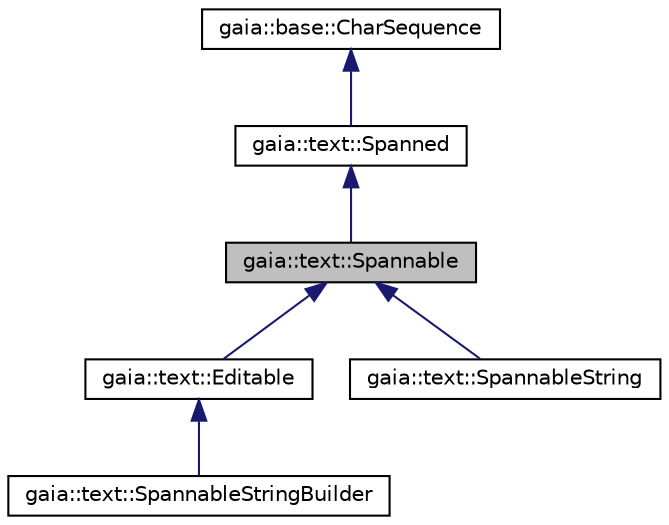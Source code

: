 digraph G
{
  edge [fontname="Helvetica",fontsize="10",labelfontname="Helvetica",labelfontsize="10"];
  node [fontname="Helvetica",fontsize="10",shape=record];
  Node1 [label="gaia::text::Spannable",height=0.2,width=0.4,color="black", fillcolor="grey75", style="filled" fontcolor="black"];
  Node2 -> Node1 [dir=back,color="midnightblue",fontsize="10",style="solid",fontname="Helvetica"];
  Node2 [label="gaia::text::Spanned",height=0.2,width=0.4,color="black", fillcolor="white", style="filled",URL="$d3/d76/classgaia_1_1text_1_1_spanned.html",tooltip="This is the interface for text that has markup objects attached to ranges of it."];
  Node3 -> Node2 [dir=back,color="midnightblue",fontsize="10",style="solid",fontname="Helvetica"];
  Node3 [label="gaia::base::CharSequence",height=0.2,width=0.4,color="black", fillcolor="white", style="filled",URL="$d1/d0f/classgaia_1_1base_1_1_char_sequence.html",tooltip="This interface represents an ordered set of characters and defines the methods to probe them..."];
  Node1 -> Node4 [dir=back,color="midnightblue",fontsize="10",style="solid",fontname="Helvetica"];
  Node4 [label="gaia::text::Editable",height=0.2,width=0.4,color="black", fillcolor="white", style="filled",URL="$d6/d89/classgaia_1_1text_1_1_editable.html",tooltip="This is the interface for text whose content and markup can be changed (as opposed to immutable text ..."];
  Node4 -> Node5 [dir=back,color="midnightblue",fontsize="10",style="solid",fontname="Helvetica"];
  Node5 [label="gaia::text::SpannableStringBuilder",height=0.2,width=0.4,color="black", fillcolor="white", style="filled",URL="$da/dfe/classgaia_1_1text_1_1_spannable_string_builder.html",tooltip="This is the class for text whose content and markup can both be changed."];
  Node1 -> Node6 [dir=back,color="midnightblue",fontsize="10",style="solid",fontname="Helvetica"];
  Node6 [label="gaia::text::SpannableString",height=0.2,width=0.4,color="black", fillcolor="white", style="filled",URL="$d0/de6/classgaia_1_1text_1_1_spannable_string.html",tooltip="This is the class for text whose content is immutable but to which markup objects can be attached and..."];
}
